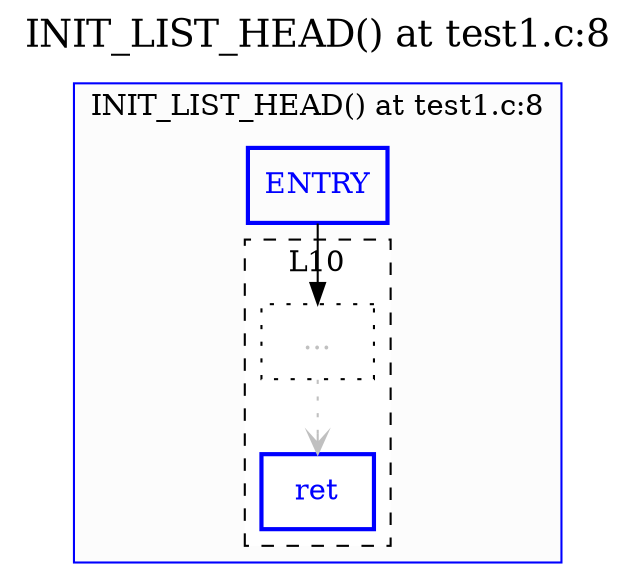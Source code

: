 digraph "INIT_LIST_HEAD() at test1.c:8" {
	label=<<FONT POINT-SIZE="18">INIT_LIST_HEAD() at test1.c:8</FONT>>;
	labelloc=t;
subgraph "clusterINIT_LIST_HEAD.L10" {
	label="INIT_LIST_HEAD() at test1.c:8";
	color=blue;
	bgcolor=gray99;
	URL="test1.c.svg";
	"INIT_LIST_HEAD..6" [shape=box, color=blue, fontcolor=blue, style=bold, label=ENTRY];
	"INIT_LIST_HEAD..6" -> "INIT_LIST_HEAD.L10.0" [color=black];
subgraph "clusterINIT_LIST_HEAD::L10" {
	label="L10";
	color=black;
	bgcolor=white;
	style=dashed;
	URL="";
	"INIT_LIST_HEAD.L10.0" [shape=box, color=black, fontcolor=gray, style=dotted, label="..."];
	"INIT_LIST_HEAD.L10.0" -> "INIT_LIST_HEAD.L10.1" [color=gray, style=dotted, arrowhead=open];
	"INIT_LIST_HEAD.L10.1" [shape=box, color=blue, fontcolor=blue, style=bold, label=ret];
}
}
}

